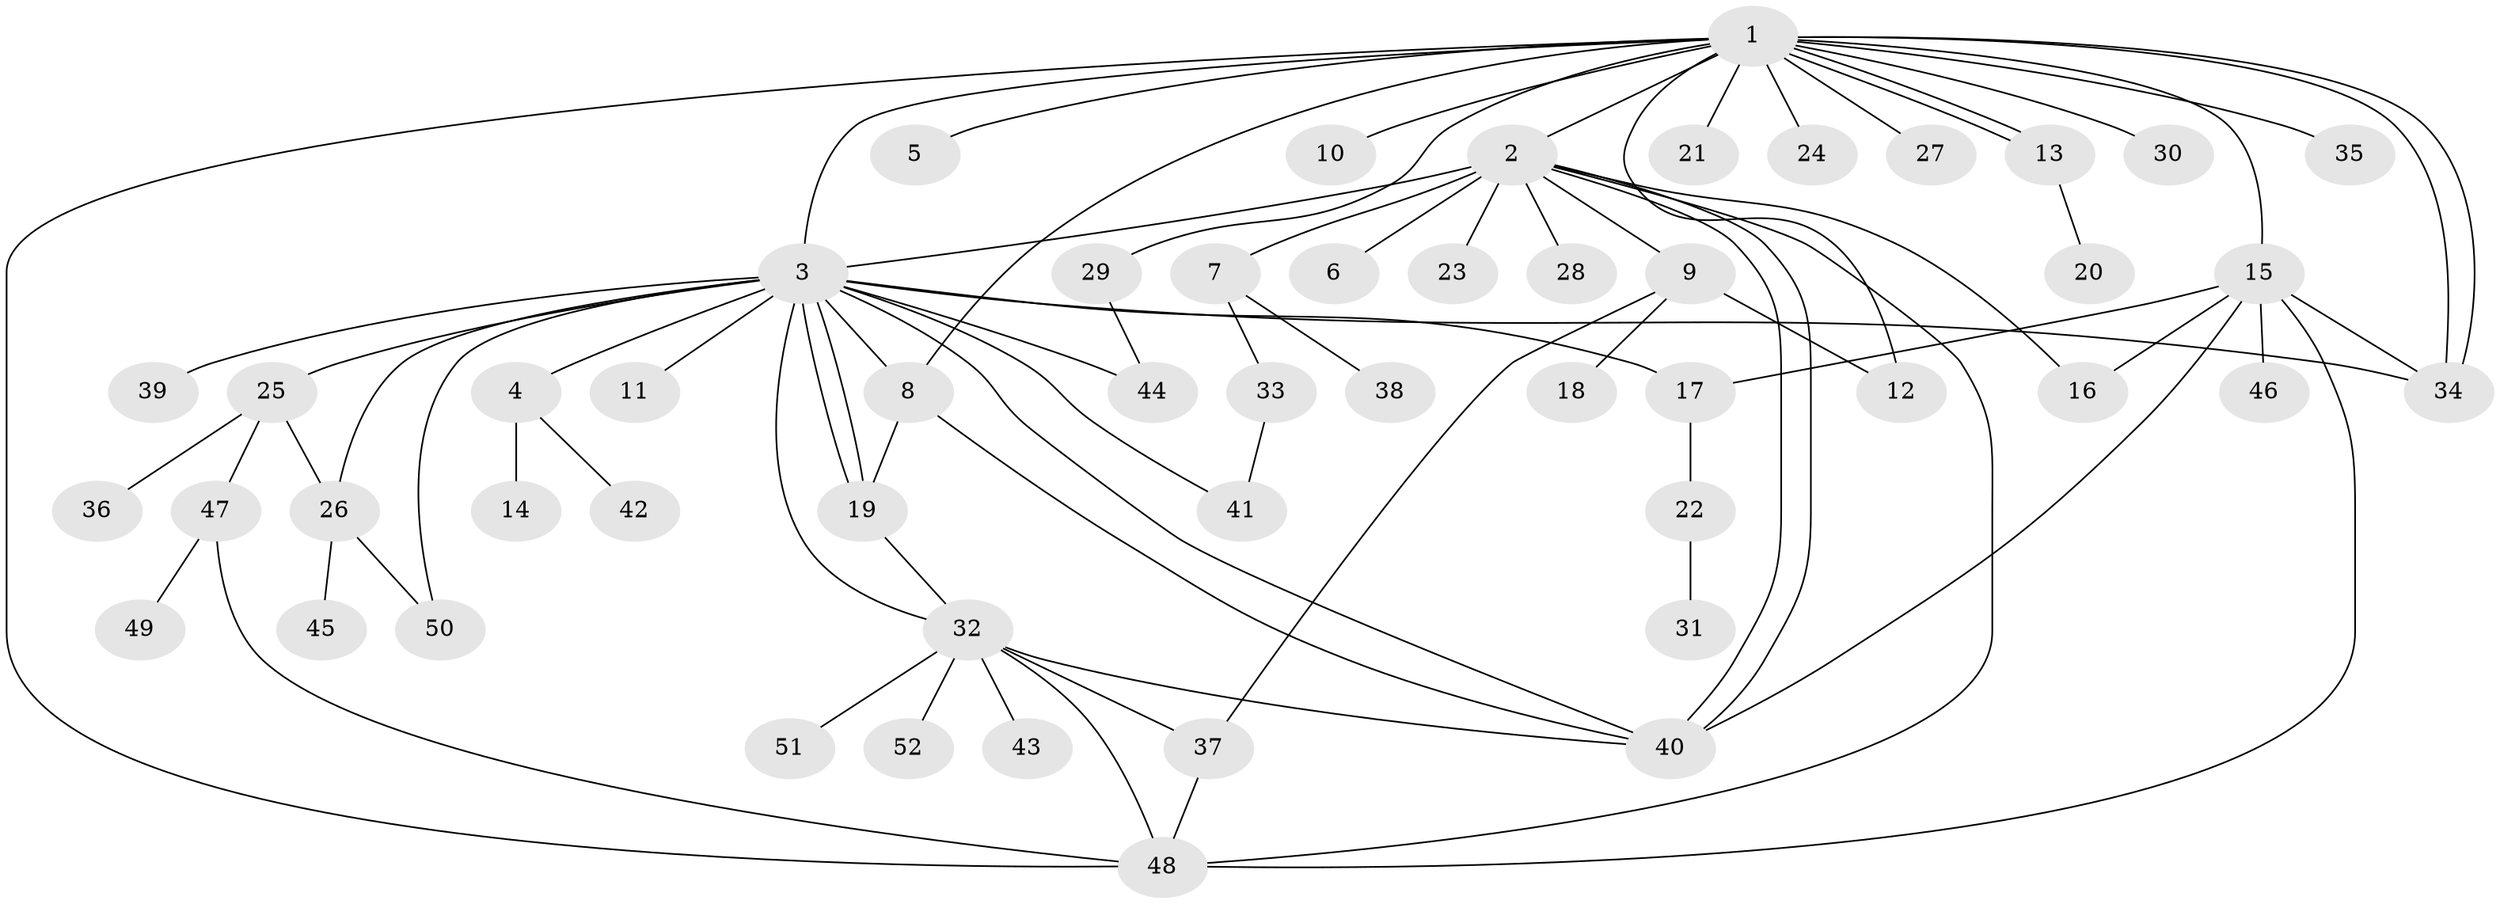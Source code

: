 // coarse degree distribution, {14: 0.02564102564102564, 12: 0.02564102564102564, 16: 0.02564102564102564, 2: 0.1794871794871795, 1: 0.5641025641025641, 6: 0.02564102564102564, 4: 0.05128205128205128, 7: 0.05128205128205128, 3: 0.05128205128205128}
// Generated by graph-tools (version 1.1) at 2025/23/03/03/25 07:23:49]
// undirected, 52 vertices, 78 edges
graph export_dot {
graph [start="1"]
  node [color=gray90,style=filled];
  1;
  2;
  3;
  4;
  5;
  6;
  7;
  8;
  9;
  10;
  11;
  12;
  13;
  14;
  15;
  16;
  17;
  18;
  19;
  20;
  21;
  22;
  23;
  24;
  25;
  26;
  27;
  28;
  29;
  30;
  31;
  32;
  33;
  34;
  35;
  36;
  37;
  38;
  39;
  40;
  41;
  42;
  43;
  44;
  45;
  46;
  47;
  48;
  49;
  50;
  51;
  52;
  1 -- 2;
  1 -- 3;
  1 -- 5;
  1 -- 8;
  1 -- 10;
  1 -- 12;
  1 -- 13;
  1 -- 13;
  1 -- 15;
  1 -- 21;
  1 -- 24;
  1 -- 27;
  1 -- 29;
  1 -- 30;
  1 -- 34;
  1 -- 34;
  1 -- 35;
  1 -- 48;
  2 -- 3;
  2 -- 6;
  2 -- 7;
  2 -- 9;
  2 -- 16;
  2 -- 23;
  2 -- 28;
  2 -- 40;
  2 -- 40;
  2 -- 48;
  3 -- 4;
  3 -- 8;
  3 -- 11;
  3 -- 17;
  3 -- 19;
  3 -- 19;
  3 -- 25;
  3 -- 26;
  3 -- 32;
  3 -- 34;
  3 -- 39;
  3 -- 40;
  3 -- 41;
  3 -- 44;
  3 -- 50;
  4 -- 14;
  4 -- 42;
  7 -- 33;
  7 -- 38;
  8 -- 19;
  8 -- 40;
  9 -- 12;
  9 -- 18;
  9 -- 37;
  13 -- 20;
  15 -- 16;
  15 -- 17;
  15 -- 34;
  15 -- 40;
  15 -- 46;
  15 -- 48;
  17 -- 22;
  19 -- 32;
  22 -- 31;
  25 -- 26;
  25 -- 36;
  25 -- 47;
  26 -- 45;
  26 -- 50;
  29 -- 44;
  32 -- 37;
  32 -- 40;
  32 -- 43;
  32 -- 48;
  32 -- 51;
  32 -- 52;
  33 -- 41;
  37 -- 48;
  47 -- 48;
  47 -- 49;
}
